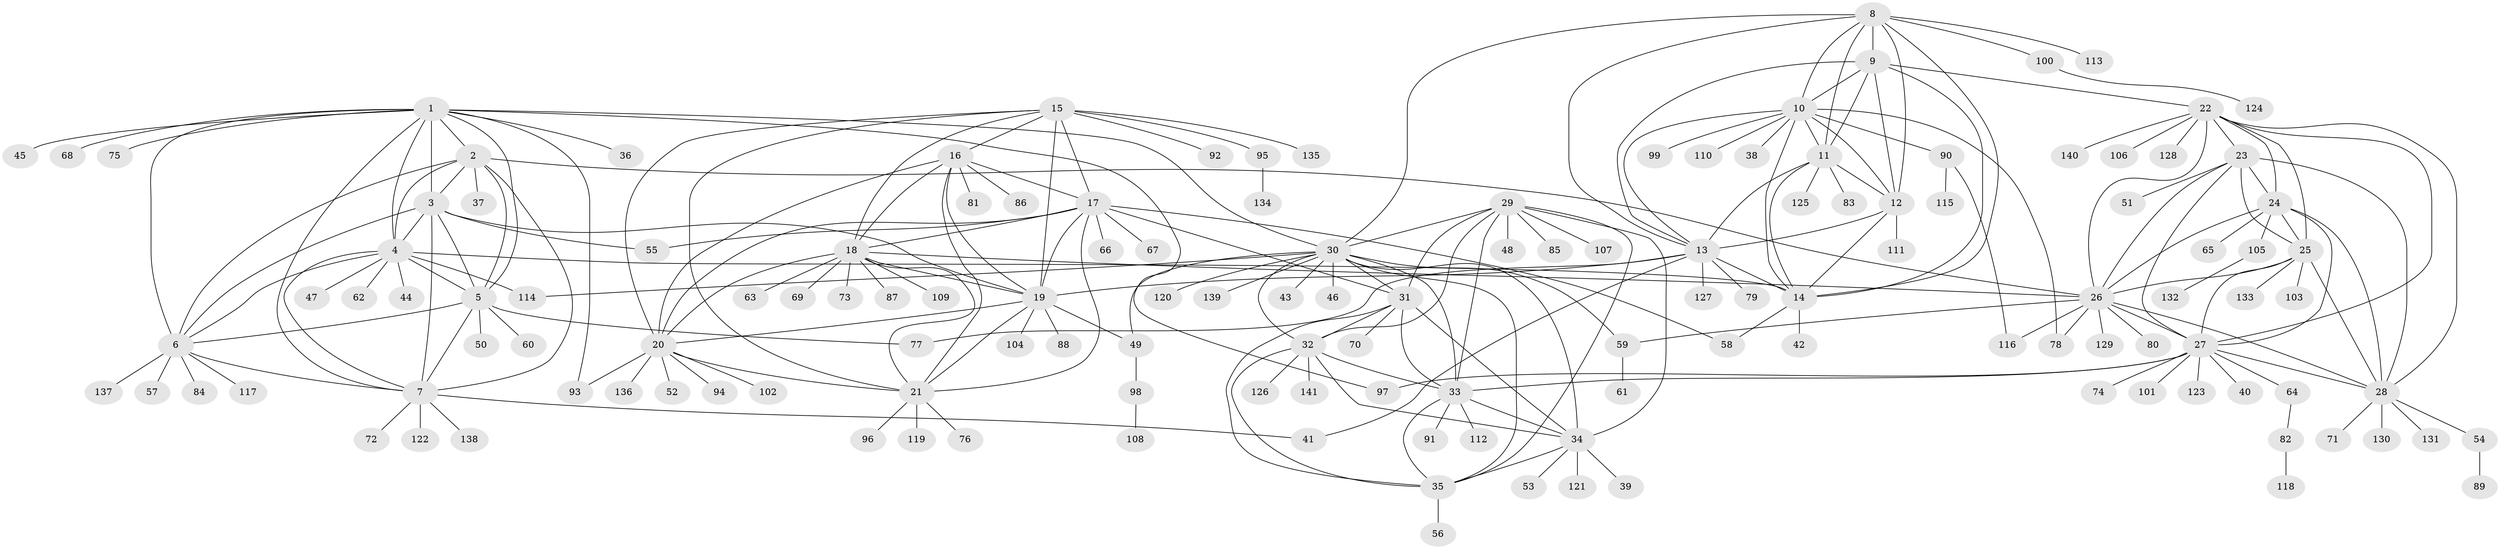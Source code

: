 // Generated by graph-tools (version 1.1) at 2025/15/03/09/25 04:15:55]
// undirected, 141 vertices, 232 edges
graph export_dot {
graph [start="1"]
  node [color=gray90,style=filled];
  1;
  2;
  3;
  4;
  5;
  6;
  7;
  8;
  9;
  10;
  11;
  12;
  13;
  14;
  15;
  16;
  17;
  18;
  19;
  20;
  21;
  22;
  23;
  24;
  25;
  26;
  27;
  28;
  29;
  30;
  31;
  32;
  33;
  34;
  35;
  36;
  37;
  38;
  39;
  40;
  41;
  42;
  43;
  44;
  45;
  46;
  47;
  48;
  49;
  50;
  51;
  52;
  53;
  54;
  55;
  56;
  57;
  58;
  59;
  60;
  61;
  62;
  63;
  64;
  65;
  66;
  67;
  68;
  69;
  70;
  71;
  72;
  73;
  74;
  75;
  76;
  77;
  78;
  79;
  80;
  81;
  82;
  83;
  84;
  85;
  86;
  87;
  88;
  89;
  90;
  91;
  92;
  93;
  94;
  95;
  96;
  97;
  98;
  99;
  100;
  101;
  102;
  103;
  104;
  105;
  106;
  107;
  108;
  109;
  110;
  111;
  112;
  113;
  114;
  115;
  116;
  117;
  118;
  119;
  120;
  121;
  122;
  123;
  124;
  125;
  126;
  127;
  128;
  129;
  130;
  131;
  132;
  133;
  134;
  135;
  136;
  137;
  138;
  139;
  140;
  141;
  1 -- 2;
  1 -- 3;
  1 -- 4;
  1 -- 5;
  1 -- 6;
  1 -- 7;
  1 -- 30;
  1 -- 36;
  1 -- 45;
  1 -- 68;
  1 -- 75;
  1 -- 93;
  1 -- 97;
  2 -- 3;
  2 -- 4;
  2 -- 5;
  2 -- 6;
  2 -- 7;
  2 -- 26;
  2 -- 37;
  3 -- 4;
  3 -- 5;
  3 -- 6;
  3 -- 7;
  3 -- 19;
  3 -- 55;
  4 -- 5;
  4 -- 6;
  4 -- 7;
  4 -- 14;
  4 -- 44;
  4 -- 47;
  4 -- 62;
  4 -- 114;
  5 -- 6;
  5 -- 7;
  5 -- 50;
  5 -- 60;
  5 -- 77;
  6 -- 7;
  6 -- 57;
  6 -- 84;
  6 -- 117;
  6 -- 137;
  7 -- 41;
  7 -- 72;
  7 -- 122;
  7 -- 138;
  8 -- 9;
  8 -- 10;
  8 -- 11;
  8 -- 12;
  8 -- 13;
  8 -- 14;
  8 -- 30;
  8 -- 100;
  8 -- 113;
  9 -- 10;
  9 -- 11;
  9 -- 12;
  9 -- 13;
  9 -- 14;
  9 -- 22;
  10 -- 11;
  10 -- 12;
  10 -- 13;
  10 -- 14;
  10 -- 38;
  10 -- 78;
  10 -- 90;
  10 -- 99;
  10 -- 110;
  11 -- 12;
  11 -- 13;
  11 -- 14;
  11 -- 83;
  11 -- 125;
  12 -- 13;
  12 -- 14;
  12 -- 111;
  13 -- 14;
  13 -- 19;
  13 -- 41;
  13 -- 77;
  13 -- 79;
  13 -- 127;
  14 -- 42;
  14 -- 58;
  15 -- 16;
  15 -- 17;
  15 -- 18;
  15 -- 19;
  15 -- 20;
  15 -- 21;
  15 -- 92;
  15 -- 95;
  15 -- 135;
  16 -- 17;
  16 -- 18;
  16 -- 19;
  16 -- 20;
  16 -- 21;
  16 -- 81;
  16 -- 86;
  17 -- 18;
  17 -- 19;
  17 -- 20;
  17 -- 21;
  17 -- 31;
  17 -- 55;
  17 -- 58;
  17 -- 66;
  17 -- 67;
  18 -- 19;
  18 -- 20;
  18 -- 21;
  18 -- 26;
  18 -- 63;
  18 -- 69;
  18 -- 73;
  18 -- 87;
  18 -- 109;
  19 -- 20;
  19 -- 21;
  19 -- 49;
  19 -- 88;
  19 -- 104;
  20 -- 21;
  20 -- 52;
  20 -- 93;
  20 -- 94;
  20 -- 102;
  20 -- 136;
  21 -- 76;
  21 -- 96;
  21 -- 119;
  22 -- 23;
  22 -- 24;
  22 -- 25;
  22 -- 26;
  22 -- 27;
  22 -- 28;
  22 -- 106;
  22 -- 128;
  22 -- 140;
  23 -- 24;
  23 -- 25;
  23 -- 26;
  23 -- 27;
  23 -- 28;
  23 -- 51;
  24 -- 25;
  24 -- 26;
  24 -- 27;
  24 -- 28;
  24 -- 65;
  24 -- 105;
  25 -- 26;
  25 -- 27;
  25 -- 28;
  25 -- 103;
  25 -- 133;
  26 -- 27;
  26 -- 28;
  26 -- 59;
  26 -- 78;
  26 -- 80;
  26 -- 116;
  26 -- 129;
  27 -- 28;
  27 -- 33;
  27 -- 40;
  27 -- 64;
  27 -- 74;
  27 -- 97;
  27 -- 101;
  27 -- 123;
  28 -- 54;
  28 -- 71;
  28 -- 130;
  28 -- 131;
  29 -- 30;
  29 -- 31;
  29 -- 32;
  29 -- 33;
  29 -- 34;
  29 -- 35;
  29 -- 48;
  29 -- 85;
  29 -- 107;
  30 -- 31;
  30 -- 32;
  30 -- 33;
  30 -- 34;
  30 -- 35;
  30 -- 43;
  30 -- 46;
  30 -- 49;
  30 -- 59;
  30 -- 114;
  30 -- 120;
  30 -- 139;
  31 -- 32;
  31 -- 33;
  31 -- 34;
  31 -- 35;
  31 -- 70;
  32 -- 33;
  32 -- 34;
  32 -- 35;
  32 -- 126;
  32 -- 141;
  33 -- 34;
  33 -- 35;
  33 -- 91;
  33 -- 112;
  34 -- 35;
  34 -- 39;
  34 -- 53;
  34 -- 121;
  35 -- 56;
  49 -- 98;
  54 -- 89;
  59 -- 61;
  64 -- 82;
  82 -- 118;
  90 -- 115;
  90 -- 116;
  95 -- 134;
  98 -- 108;
  100 -- 124;
  105 -- 132;
}
